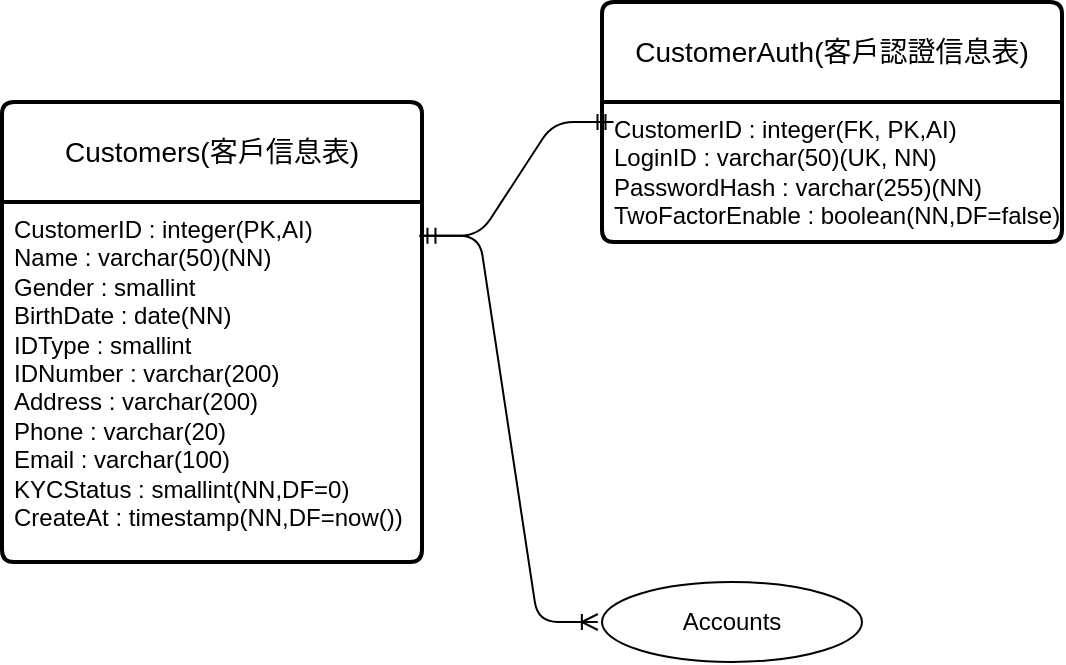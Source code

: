 <mxfile>
    <diagram id="xUXI-BimEUcDRo-Q5bj4" name="第 1 页">
        <mxGraphModel dx="631" dy="787" grid="1" gridSize="10" guides="1" tooltips="1" connect="1" arrows="1" fold="1" page="1" pageScale="1" pageWidth="827" pageHeight="1169" math="0" shadow="0">
            <root>
                <mxCell id="0"/>
                <mxCell id="1" parent="0"/>
                <mxCell id="19" value="Customers(客戶信息表)" style="swimlane;childLayout=stackLayout;horizontal=1;startSize=50;horizontalStack=0;rounded=1;fontSize=14;fontStyle=0;strokeWidth=2;resizeParent=0;resizeLast=1;shadow=0;dashed=0;align=center;arcSize=4;whiteSpace=wrap;html=1;" parent="1" vertex="1">
                    <mxGeometry x="80" y="190" width="210" height="230" as="geometry"/>
                </mxCell>
                <mxCell id="20" value="CustomerID : integer(PK,AI)&lt;div&gt;Name : varchar(50)(NN)&lt;/div&gt;&lt;div&gt;Gender : smallint&lt;/div&gt;&lt;div&gt;BirthDate : date(NN)&lt;/div&gt;&lt;div&gt;IDType : smallint&lt;/div&gt;&lt;div&gt;IDNumber : varchar(200)&lt;/div&gt;&lt;div&gt;Address : varchar(200)&lt;/div&gt;&lt;div&gt;Phone : varchar(20)&lt;/div&gt;&lt;div&gt;Email : varchar(100)&lt;/div&gt;&lt;div&gt;KYCStatus : smallint(NN,DF=0)&lt;/div&gt;&lt;div&gt;CreateAt : timestamp(NN,DF=now())&lt;/div&gt;" style="align=left;strokeColor=none;fillColor=none;spacingLeft=4;fontSize=12;verticalAlign=top;resizable=0;rotatable=0;part=1;html=1;" parent="19" vertex="1">
                    <mxGeometry y="50" width="210" height="180" as="geometry"/>
                </mxCell>
                <mxCell id="21" value="CustomerAuth(客戶認證信息表)" style="swimlane;childLayout=stackLayout;horizontal=1;startSize=50;horizontalStack=0;rounded=1;fontSize=14;fontStyle=0;strokeWidth=2;resizeParent=0;resizeLast=1;shadow=0;dashed=0;align=center;arcSize=4;whiteSpace=wrap;html=1;" parent="1" vertex="1">
                    <mxGeometry x="380" y="140" width="230" height="120" as="geometry"/>
                </mxCell>
                <mxCell id="22" value="CustomerID : integer(FK, PK,AI)&lt;div&gt;LoginID : varchar(50)(UK, NN)&lt;/div&gt;&lt;div&gt;PasswordHash : varchar(255)(NN)&lt;/div&gt;&lt;div&gt;TwoFactorEnable : boolean(NN,DF=false)&lt;/div&gt;" style="align=left;strokeColor=none;fillColor=none;spacingLeft=4;fontSize=12;verticalAlign=top;resizable=0;rotatable=0;part=1;html=1;" parent="21" vertex="1">
                    <mxGeometry y="50" width="230" height="70" as="geometry"/>
                </mxCell>
                <mxCell id="23" value="" style="edgeStyle=entityRelationEdgeStyle;fontSize=12;html=1;endArrow=ERmandOne;startArrow=ERmandOne;exitX=0.994;exitY=0.094;exitDx=0;exitDy=0;exitPerimeter=0;entryX=0.025;entryY=0.143;entryDx=0;entryDy=0;entryPerimeter=0;" parent="1" source="20" target="22" edge="1">
                    <mxGeometry width="100" height="100" relative="1" as="geometry">
                        <mxPoint x="170" y="370" as="sourcePoint"/>
                        <mxPoint x="270" y="270" as="targetPoint"/>
                    </mxGeometry>
                </mxCell>
                <mxCell id="24" value="" style="edgeStyle=entityRelationEdgeStyle;fontSize=12;html=1;endArrow=ERoneToMany;exitX=0.994;exitY=0.094;exitDx=0;exitDy=0;exitPerimeter=0;" parent="1" source="20" edge="1">
                    <mxGeometry width="100" height="100" relative="1" as="geometry">
                        <mxPoint x="280.0" y="254.96" as="sourcePoint"/>
                        <mxPoint x="377.92" y="450" as="targetPoint"/>
                        <Array as="points">
                            <mxPoint x="297.92" y="197"/>
                        </Array>
                    </mxGeometry>
                </mxCell>
                <mxCell id="25" value="Accounts" style="ellipse;whiteSpace=wrap;html=1;align=center;" parent="1" vertex="1">
                    <mxGeometry x="380" y="430" width="130" height="40" as="geometry"/>
                </mxCell>
            </root>
        </mxGraphModel>
    </diagram>
</mxfile>